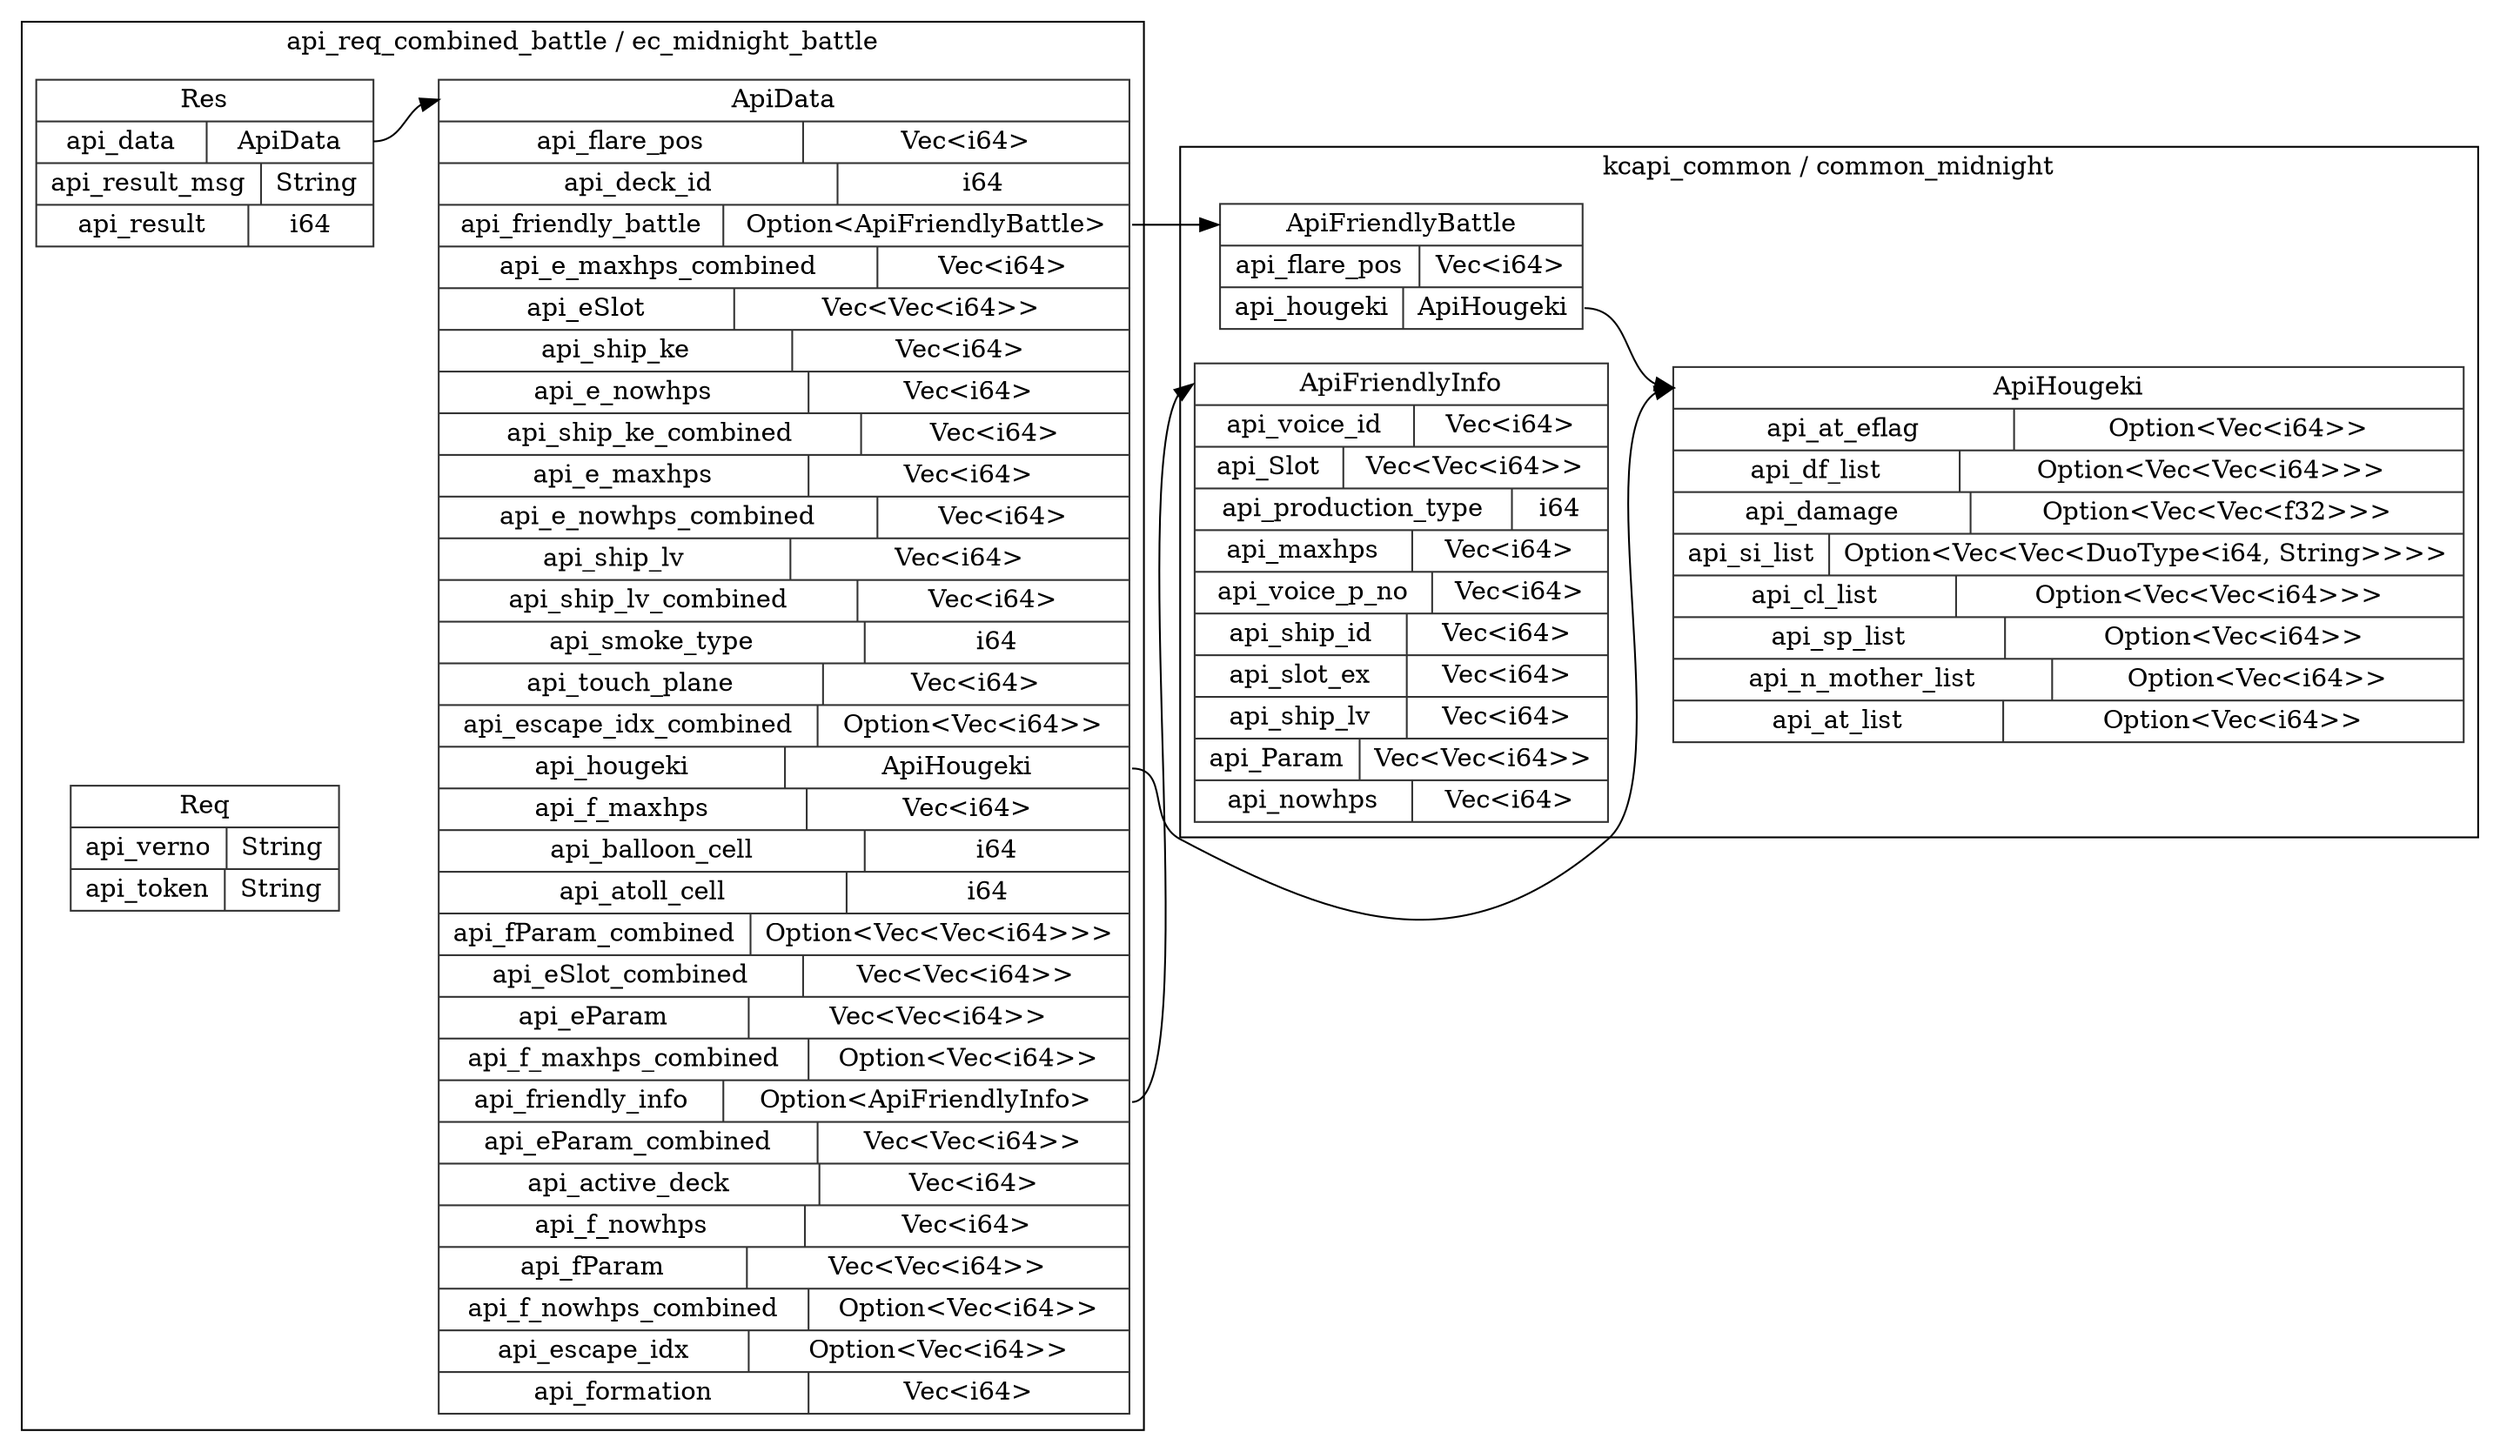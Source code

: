 digraph {
  rankdir=LR;
  subgraph cluster_0 {
    label="api_req_combined_battle / ec_midnight_battle";
    node [style="filled", color=white, style="solid", color=gray20];
    api_req_combined_battle__ec_midnight_battle__Res [label="<Res> Res  | { api_data | <api_data> ApiData } | { api_result_msg | <api_result_msg> String } | { api_result | <api_result> i64 }", shape=record];
    api_req_combined_battle__ec_midnight_battle__ApiData;
    api_req_combined_battle__ec_midnight_battle__Res:api_data:e -> api_req_combined_battle__ec_midnight_battle__ApiData:ApiData:w;
    api_req_combined_battle__ec_midnight_battle__ApiData [label="<ApiData> ApiData  | { api_flare_pos | <api_flare_pos> Vec\<i64\> } | { api_deck_id | <api_deck_id> i64 } | { api_friendly_battle | <api_friendly_battle> Option\<ApiFriendlyBattle\> } | { api_e_maxhps_combined | <api_e_maxhps_combined> Vec\<i64\> } | { api_eSlot | <api_eSlot> Vec\<Vec\<i64\>\> } | { api_ship_ke | <api_ship_ke> Vec\<i64\> } | { api_e_nowhps | <api_e_nowhps> Vec\<i64\> } | { api_ship_ke_combined | <api_ship_ke_combined> Vec\<i64\> } | { api_e_maxhps | <api_e_maxhps> Vec\<i64\> } | { api_e_nowhps_combined | <api_e_nowhps_combined> Vec\<i64\> } | { api_ship_lv | <api_ship_lv> Vec\<i64\> } | { api_ship_lv_combined | <api_ship_lv_combined> Vec\<i64\> } | { api_smoke_type | <api_smoke_type> i64 } | { api_touch_plane | <api_touch_plane> Vec\<i64\> } | { api_escape_idx_combined | <api_escape_idx_combined> Option\<Vec\<i64\>\> } | { api_hougeki | <api_hougeki> ApiHougeki } | { api_f_maxhps | <api_f_maxhps> Vec\<i64\> } | { api_balloon_cell | <api_balloon_cell> i64 } | { api_atoll_cell | <api_atoll_cell> i64 } | { api_fParam_combined | <api_fParam_combined> Option\<Vec\<Vec\<i64\>\>\> } | { api_eSlot_combined | <api_eSlot_combined> Vec\<Vec\<i64\>\> } | { api_eParam | <api_eParam> Vec\<Vec\<i64\>\> } | { api_f_maxhps_combined | <api_f_maxhps_combined> Option\<Vec\<i64\>\> } | { api_friendly_info | <api_friendly_info> Option\<ApiFriendlyInfo\> } | { api_eParam_combined | <api_eParam_combined> Vec\<Vec\<i64\>\> } | { api_active_deck | <api_active_deck> Vec\<i64\> } | { api_f_nowhps | <api_f_nowhps> Vec\<i64\> } | { api_fParam | <api_fParam> Vec\<Vec\<i64\>\> } | { api_f_nowhps_combined | <api_f_nowhps_combined> Option\<Vec\<i64\>\> } | { api_escape_idx | <api_escape_idx> Option\<Vec\<i64\>\> } | { api_formation | <api_formation> Vec\<i64\> }", shape=record];
    api_req_combined_battle__ec_midnight_battle__Req [label="<Req> Req  | { api_verno | <api_verno> String } | { api_token | <api_token> String }", shape=record];
  }
  subgraph cluster_1 {
    label="kcapi_common / common_midnight";
    node [style="filled", color=white, style="solid", color=gray20];
    kcapi_common__common_midnight__ApiFriendlyBattle [label="<ApiFriendlyBattle> ApiFriendlyBattle  | { api_flare_pos | <api_flare_pos> Vec\<i64\> } | { api_hougeki | <api_hougeki> ApiHougeki }", shape=record];
    kcapi_common__common_midnight__ApiHougeki;
    kcapi_common__common_midnight__ApiFriendlyBattle:api_hougeki:e -> kcapi_common__common_midnight__ApiHougeki:ApiHougeki:w;
    kcapi_common__common_midnight__ApiHougeki [label="<ApiHougeki> ApiHougeki  | { api_at_eflag | <api_at_eflag> Option\<Vec\<i64\>\> } | { api_df_list | <api_df_list> Option\<Vec\<Vec\<i64\>\>\> } | { api_damage | <api_damage> Option\<Vec\<Vec\<f32\>\>\> } | { api_si_list | <api_si_list> Option\<Vec\<Vec\<DuoType\<i64, String\>\>\>\> } | { api_cl_list | <api_cl_list> Option\<Vec\<Vec\<i64\>\>\> } | { api_sp_list | <api_sp_list> Option\<Vec\<i64\>\> } | { api_n_mother_list | <api_n_mother_list> Option\<Vec\<i64\>\> } | { api_at_list | <api_at_list> Option\<Vec\<i64\>\> }", shape=record];
    kcapi_common__common_midnight__ApiFriendlyInfo [label="<ApiFriendlyInfo> ApiFriendlyInfo  | { api_voice_id | <api_voice_id> Vec\<i64\> } | { api_Slot | <api_Slot> Vec\<Vec\<i64\>\> } | { api_production_type | <api_production_type> i64 } | { api_maxhps | <api_maxhps> Vec\<i64\> } | { api_voice_p_no | <api_voice_p_no> Vec\<i64\> } | { api_ship_id | <api_ship_id> Vec\<i64\> } | { api_slot_ex | <api_slot_ex> Vec\<i64\> } | { api_ship_lv | <api_ship_lv> Vec\<i64\> } | { api_Param | <api_Param> Vec\<Vec\<i64\>\> } | { api_nowhps | <api_nowhps> Vec\<i64\> }", shape=record];
  }
  api_req_combined_battle__ec_midnight_battle__ApiData:api_friendly_battle:e -> kcapi_common__common_midnight__ApiFriendlyBattle:ApiFriendlyBattle:w;
  api_req_combined_battle__ec_midnight_battle__ApiData:api_hougeki:e -> kcapi_common__common_midnight__ApiHougeki:ApiHougeki:w;
  api_req_combined_battle__ec_midnight_battle__ApiData:api_friendly_info:e -> kcapi_common__common_midnight__ApiFriendlyInfo:ApiFriendlyInfo:w;
}
